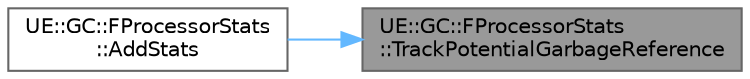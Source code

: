 digraph "UE::GC::FProcessorStats::TrackPotentialGarbageReference"
{
 // INTERACTIVE_SVG=YES
 // LATEX_PDF_SIZE
  bgcolor="transparent";
  edge [fontname=Helvetica,fontsize=10,labelfontname=Helvetica,labelfontsize=10];
  node [fontname=Helvetica,fontsize=10,shape=box,height=0.2,width=0.4];
  rankdir="RL";
  Node1 [id="Node000001",label="UE::GC::FProcessorStats\l::TrackPotentialGarbageReference",height=0.2,width=0.4,color="gray40", fillcolor="grey60", style="filled", fontcolor="black",tooltip=" "];
  Node1 -> Node2 [id="edge1_Node000001_Node000002",dir="back",color="steelblue1",style="solid",tooltip=" "];
  Node2 [id="Node000002",label="UE::GC::FProcessorStats\l::AddStats",height=0.2,width=0.4,color="grey40", fillcolor="white", style="filled",URL="$da/d0c/structUE_1_1GC_1_1FProcessorStats.html#add7acb262455a7ace384fd7b852c5ff5",tooltip=" "];
}

